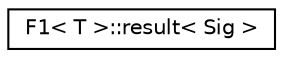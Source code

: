 digraph "Graphical Class Hierarchy"
{
 // LATEX_PDF_SIZE
  edge [fontname="Helvetica",fontsize="10",labelfontname="Helvetica",labelfontsize="10"];
  node [fontname="Helvetica",fontsize="10",shape=record];
  rankdir="LR";
  Node0 [label="F1\< T \>::result\< Sig \>",height=0.2,width=0.4,color="black", fillcolor="white", style="filled",URL="$structF1_1_1result.html",tooltip=" "];
}
